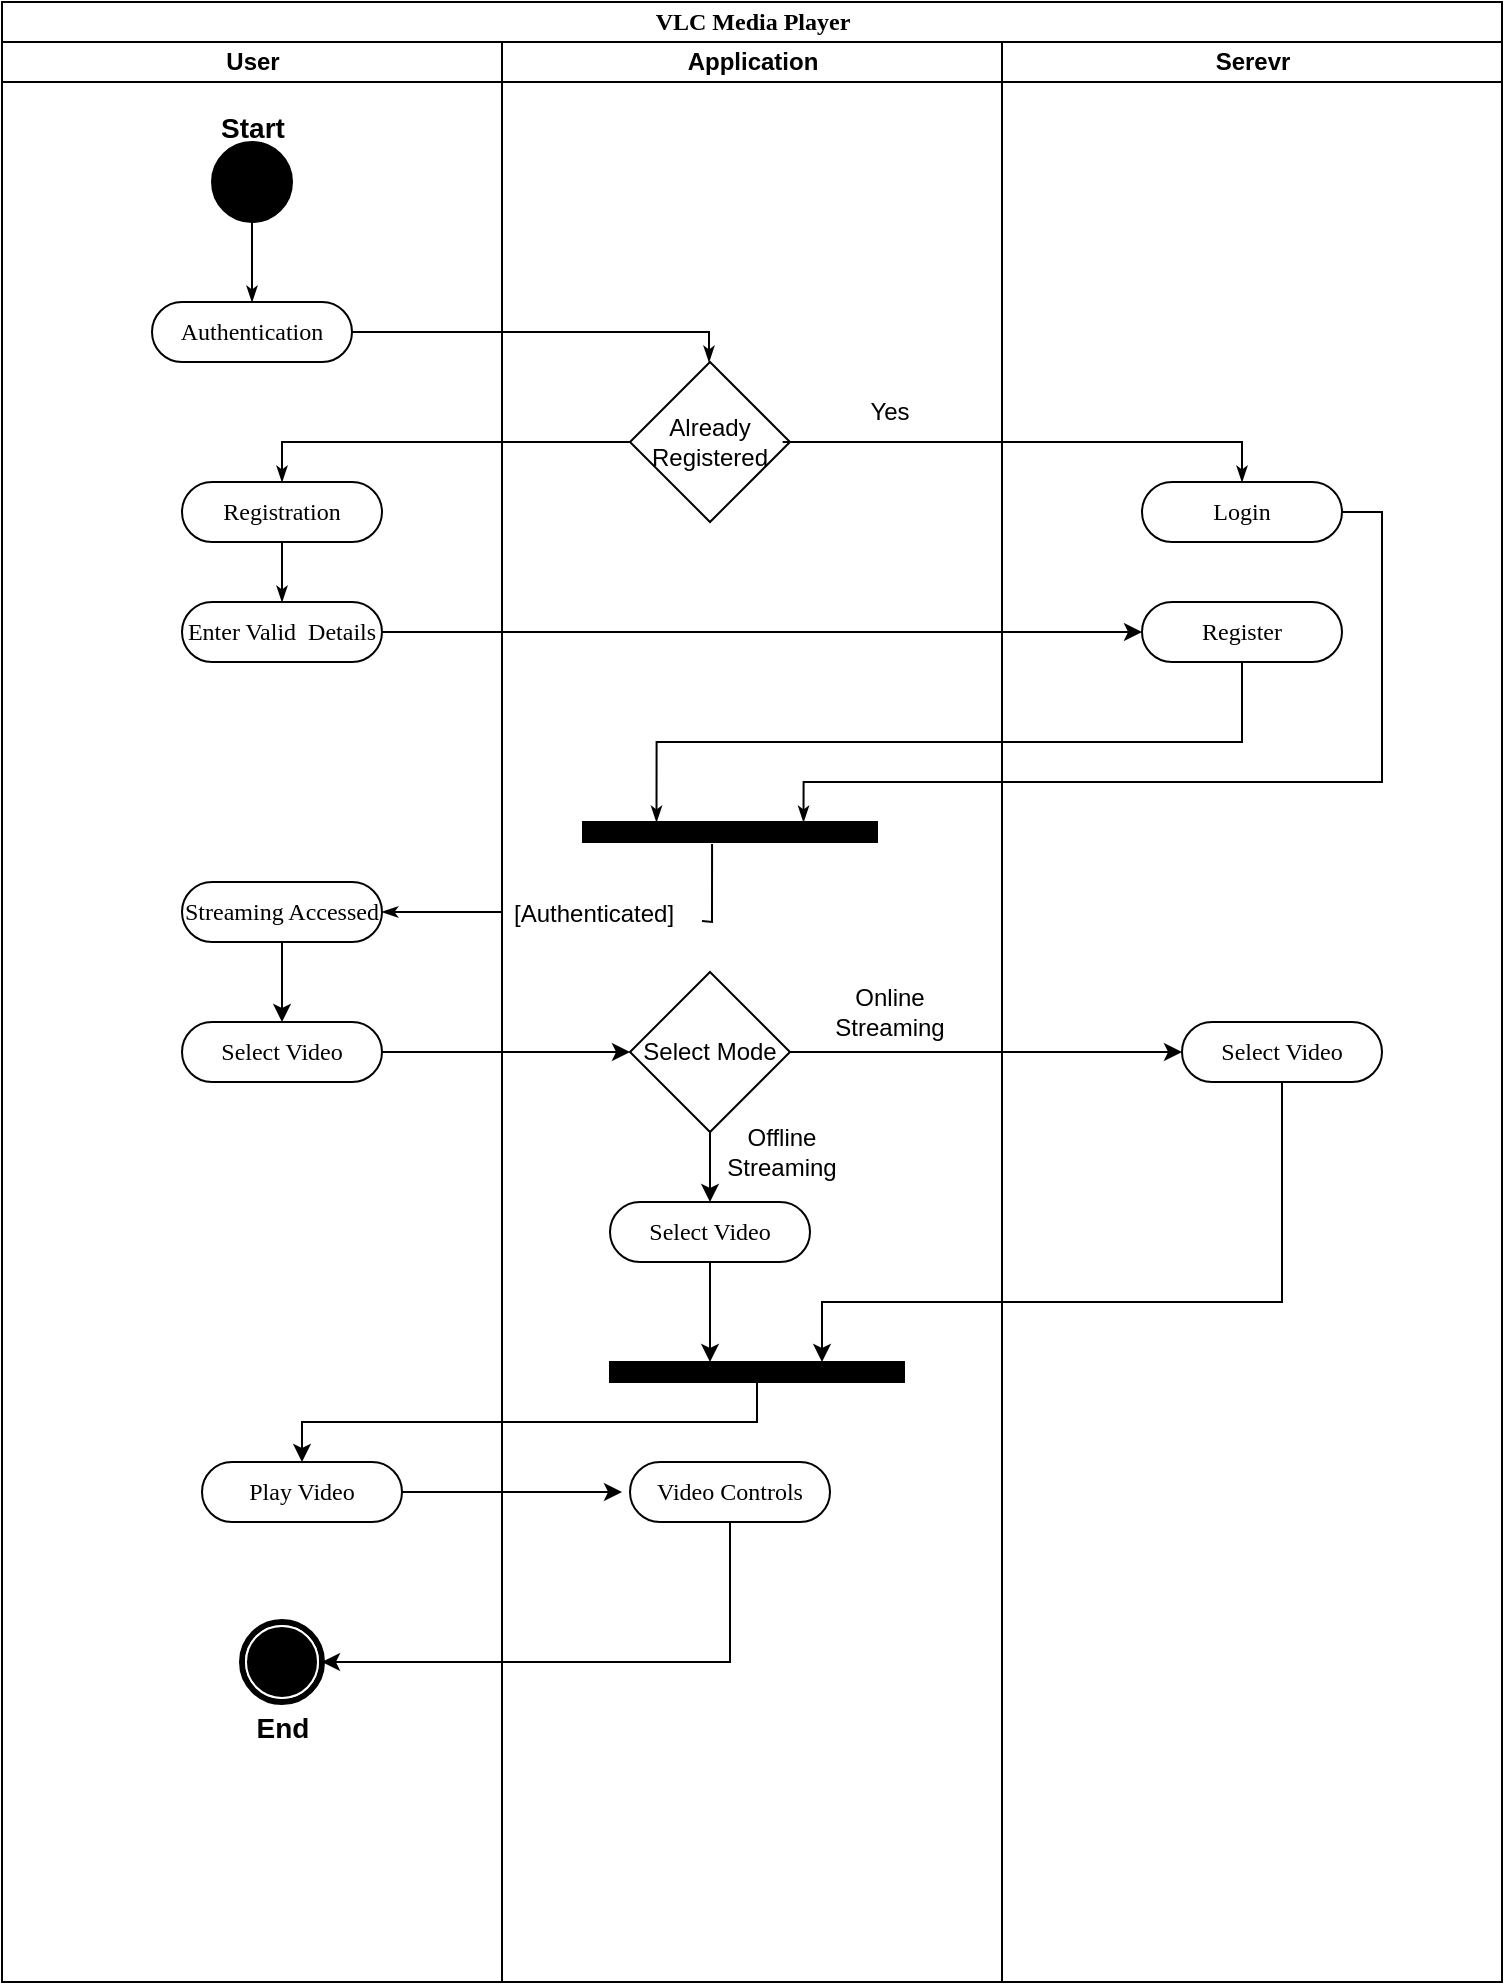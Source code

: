 <mxfile version="16.4.7" type="github">
  <diagram name="Page-1" id="0783ab3e-0a74-02c8-0abd-f7b4e66b4bec">
    <mxGraphModel dx="1422" dy="737" grid="1" gridSize="10" guides="1" tooltips="1" connect="1" arrows="1" fold="1" page="1" pageScale="1" pageWidth="850" pageHeight="1100" background="none" math="0" shadow="0">
      <root>
        <mxCell id="0" />
        <mxCell id="1" parent="0" />
        <mxCell id="1c1d494c118603dd-1" value="VLC Media Player" style="swimlane;html=1;childLayout=stackLayout;startSize=20;rounded=0;shadow=0;comic=0;labelBackgroundColor=none;strokeWidth=1;fontFamily=Verdana;fontSize=12;align=center;" parent="1" vertex="1">
          <mxGeometry x="40" y="20" width="750" height="990" as="geometry" />
        </mxCell>
        <mxCell id="1c1d494c118603dd-2" value="User" style="swimlane;html=1;startSize=20;" parent="1c1d494c118603dd-1" vertex="1">
          <mxGeometry y="20" width="250" height="970" as="geometry" />
        </mxCell>
        <mxCell id="1c1d494c118603dd-34" style="edgeStyle=none;rounded=0;html=1;labelBackgroundColor=none;startArrow=none;startFill=0;startSize=5;endArrow=classicThin;endFill=1;endSize=5;jettySize=auto;orthogonalLoop=1;strokeWidth=1;fontFamily=Verdana;fontSize=12;entryX=0.5;entryY=0;entryDx=0;entryDy=0;" parent="1c1d494c118603dd-2" source="1c1d494c118603dd-6" target="HgtbikXD8rjR1IWfkZl4-27" edge="1">
          <mxGeometry relative="1" as="geometry">
            <mxPoint x="136.25" y="280" as="targetPoint" />
          </mxGeometry>
        </mxCell>
        <mxCell id="1c1d494c118603dd-6" value="Registration" style="rounded=1;whiteSpace=wrap;html=1;shadow=0;comic=0;labelBackgroundColor=none;strokeWidth=1;fontFamily=Verdana;fontSize=12;align=center;arcSize=50;" parent="1c1d494c118603dd-2" vertex="1">
          <mxGeometry x="90" y="220" width="100" height="30" as="geometry" />
        </mxCell>
        <mxCell id="60571a20871a0731-4" value="" style="ellipse;whiteSpace=wrap;html=1;rounded=0;shadow=0;comic=0;labelBackgroundColor=none;strokeWidth=1;fillColor=#000000;fontFamily=Verdana;fontSize=12;align=center;" parent="1c1d494c118603dd-2" vertex="1">
          <mxGeometry x="105" y="50" width="40" height="40" as="geometry" />
        </mxCell>
        <mxCell id="60571a20871a0731-8" value="Authentication" style="rounded=1;whiteSpace=wrap;html=1;shadow=0;comic=0;labelBackgroundColor=none;strokeWidth=1;fontFamily=Verdana;fontSize=12;align=center;arcSize=50;" parent="1c1d494c118603dd-2" vertex="1">
          <mxGeometry x="75" y="130" width="100" height="30" as="geometry" />
        </mxCell>
        <mxCell id="1c1d494c118603dd-27" style="edgeStyle=orthogonalEdgeStyle;rounded=0;html=1;labelBackgroundColor=none;startArrow=none;startFill=0;startSize=5;endArrow=classicThin;endFill=1;endSize=5;jettySize=auto;orthogonalLoop=1;strokeWidth=1;fontFamily=Verdana;fontSize=12" parent="1c1d494c118603dd-2" source="60571a20871a0731-4" target="60571a20871a0731-8" edge="1">
          <mxGeometry relative="1" as="geometry" />
        </mxCell>
        <mxCell id="HgtbikXD8rjR1IWfkZl4-27" value="Enter Valid&amp;nbsp; Details" style="rounded=1;whiteSpace=wrap;html=1;shadow=0;comic=0;labelBackgroundColor=none;strokeWidth=1;fontFamily=Verdana;fontSize=12;align=center;arcSize=50;" vertex="1" parent="1c1d494c118603dd-2">
          <mxGeometry x="90" y="280" width="100" height="30" as="geometry" />
        </mxCell>
        <mxCell id="HgtbikXD8rjR1IWfkZl4-40" value="" style="edgeStyle=orthogonalEdgeStyle;rounded=0;orthogonalLoop=1;jettySize=auto;html=1;" edge="1" parent="1c1d494c118603dd-2" source="HgtbikXD8rjR1IWfkZl4-34" target="HgtbikXD8rjR1IWfkZl4-39">
          <mxGeometry relative="1" as="geometry" />
        </mxCell>
        <mxCell id="HgtbikXD8rjR1IWfkZl4-34" value="Streaming Accessed" style="rounded=1;whiteSpace=wrap;html=1;shadow=0;comic=0;labelBackgroundColor=none;strokeWidth=1;fontFamily=Verdana;fontSize=12;align=center;arcSize=50;" vertex="1" parent="1c1d494c118603dd-2">
          <mxGeometry x="90" y="420" width="100" height="30" as="geometry" />
        </mxCell>
        <mxCell id="HgtbikXD8rjR1IWfkZl4-39" value="Select Video" style="rounded=1;whiteSpace=wrap;html=1;shadow=0;comic=0;labelBackgroundColor=none;strokeWidth=1;fontFamily=Verdana;fontSize=12;align=center;arcSize=50;" vertex="1" parent="1c1d494c118603dd-2">
          <mxGeometry x="90" y="490" width="100" height="30" as="geometry" />
        </mxCell>
        <mxCell id="60571a20871a0731-5" value="" style="shape=mxgraph.bpmn.shape;html=1;verticalLabelPosition=bottom;labelBackgroundColor=#ffffff;verticalAlign=top;perimeter=ellipsePerimeter;outline=end;symbol=terminate;rounded=0;shadow=0;comic=0;strokeWidth=1;fontFamily=Verdana;fontSize=12;align=center;" parent="1c1d494c118603dd-2" vertex="1">
          <mxGeometry x="120" y="790" width="40" height="40" as="geometry" />
        </mxCell>
        <mxCell id="HgtbikXD8rjR1IWfkZl4-49" value="Play Video" style="rounded=1;whiteSpace=wrap;html=1;shadow=0;comic=0;labelBackgroundColor=none;strokeWidth=1;fontFamily=Verdana;fontSize=12;align=center;arcSize=50;" vertex="1" parent="1c1d494c118603dd-2">
          <mxGeometry x="100" y="710" width="100" height="30" as="geometry" />
        </mxCell>
        <mxCell id="HgtbikXD8rjR1IWfkZl4-60" value="&lt;font style=&quot;font-size: 14px&quot;&gt;Start&lt;/font&gt;" style="text;strokeColor=none;fillColor=none;html=1;fontSize=24;fontStyle=1;verticalAlign=middle;align=center;" vertex="1" parent="1c1d494c118603dd-2">
          <mxGeometry x="75" y="20" width="100" height="40" as="geometry" />
        </mxCell>
        <mxCell id="HgtbikXD8rjR1IWfkZl4-61" value="&lt;font style=&quot;font-size: 14px&quot;&gt;End&lt;/font&gt;" style="text;strokeColor=none;fillColor=none;html=1;fontSize=24;fontStyle=1;verticalAlign=middle;align=center;" vertex="1" parent="1c1d494c118603dd-2">
          <mxGeometry x="90" y="820" width="100" height="40" as="geometry" />
        </mxCell>
        <mxCell id="1c1d494c118603dd-3" value="Application" style="swimlane;html=1;startSize=20;" parent="1c1d494c118603dd-1" vertex="1">
          <mxGeometry x="250" y="20" width="250" height="970" as="geometry" />
        </mxCell>
        <mxCell id="1c1d494c118603dd-12" value="" style="whiteSpace=wrap;html=1;rounded=0;shadow=0;comic=0;labelBackgroundColor=none;strokeWidth=1;fillColor=#000000;fontFamily=Verdana;fontSize=12;align=center;rotation=0;" parent="1c1d494c118603dd-3" vertex="1">
          <mxGeometry x="40.5" y="390" width="147" height="10" as="geometry" />
        </mxCell>
        <mxCell id="HgtbikXD8rjR1IWfkZl4-1" value="Already Registered" style="rhombus;whiteSpace=wrap;html=1;" vertex="1" parent="1c1d494c118603dd-3">
          <mxGeometry x="64" y="160" width="80" height="80" as="geometry" />
        </mxCell>
        <mxCell id="HgtbikXD8rjR1IWfkZl4-2" value="Yes" style="text;html=1;strokeColor=none;fillColor=none;align=center;verticalAlign=middle;whiteSpace=wrap;rounded=0;" vertex="1" parent="1c1d494c118603dd-3">
          <mxGeometry x="164" y="170" width="60" height="30" as="geometry" />
        </mxCell>
        <mxCell id="HgtbikXD8rjR1IWfkZl4-32" value="[Authenticated]" style="text;strokeColor=none;fillColor=none;align=left;verticalAlign=top;spacingLeft=4;spacingRight=4;overflow=hidden;rotatable=0;points=[[0,0.5],[1,0.5]];portConstraint=eastwest;" vertex="1" parent="1c1d494c118603dd-3">
          <mxGeometry y="422" width="100" height="26" as="geometry" />
        </mxCell>
        <mxCell id="HgtbikXD8rjR1IWfkZl4-33" value="" style="edgeStyle=none;rounded=0;html=1;labelBackgroundColor=none;startArrow=none;startFill=0;startSize=5;endArrow=none;endFill=1;endSize=5;jettySize=auto;orthogonalLoop=1;strokeWidth=1;fontFamily=Verdana;fontSize=12;exitX=0.439;exitY=1.1;exitDx=0;exitDy=0;exitPerimeter=0;" edge="1" parent="1c1d494c118603dd-3" source="1c1d494c118603dd-12" target="HgtbikXD8rjR1IWfkZl4-32">
          <mxGeometry relative="1" as="geometry">
            <mxPoint x="400" y="435" as="sourcePoint" />
            <mxPoint x="190" y="480" as="targetPoint" />
            <Array as="points">
              <mxPoint x="105" y="440" />
            </Array>
          </mxGeometry>
        </mxCell>
        <mxCell id="HgtbikXD8rjR1IWfkZl4-42" value="Select Mode" style="rhombus;whiteSpace=wrap;html=1;" vertex="1" parent="1c1d494c118603dd-3">
          <mxGeometry x="64" y="465" width="80" height="80" as="geometry" />
        </mxCell>
        <mxCell id="HgtbikXD8rjR1IWfkZl4-44" value="Online Streaming" style="text;html=1;strokeColor=none;fillColor=none;align=center;verticalAlign=middle;whiteSpace=wrap;rounded=0;" vertex="1" parent="1c1d494c118603dd-3">
          <mxGeometry x="164" y="470" width="60" height="30" as="geometry" />
        </mxCell>
        <mxCell id="HgtbikXD8rjR1IWfkZl4-46" value="Select Video" style="rounded=1;whiteSpace=wrap;html=1;shadow=0;comic=0;labelBackgroundColor=none;strokeWidth=1;fontFamily=Verdana;fontSize=12;align=center;arcSize=50;" vertex="1" parent="1c1d494c118603dd-3">
          <mxGeometry x="54" y="580" width="100" height="30" as="geometry" />
        </mxCell>
        <mxCell id="HgtbikXD8rjR1IWfkZl4-47" value="Offline Streaming" style="text;html=1;strokeColor=none;fillColor=none;align=center;verticalAlign=middle;whiteSpace=wrap;rounded=0;" vertex="1" parent="1c1d494c118603dd-3">
          <mxGeometry x="110" y="540" width="60" height="30" as="geometry" />
        </mxCell>
        <mxCell id="HgtbikXD8rjR1IWfkZl4-55" value="" style="whiteSpace=wrap;html=1;rounded=0;shadow=0;comic=0;labelBackgroundColor=none;strokeWidth=1;fillColor=#000000;fontFamily=Verdana;fontSize=12;align=center;rotation=0;" vertex="1" parent="1c1d494c118603dd-3">
          <mxGeometry x="54" y="660" width="147" height="10" as="geometry" />
        </mxCell>
        <mxCell id="HgtbikXD8rjR1IWfkZl4-58" value="Video Controls" style="rounded=1;whiteSpace=wrap;html=1;shadow=0;comic=0;labelBackgroundColor=none;strokeWidth=1;fontFamily=Verdana;fontSize=12;align=center;arcSize=50;" vertex="1" parent="1c1d494c118603dd-3">
          <mxGeometry x="64" y="710" width="100" height="30" as="geometry" />
        </mxCell>
        <mxCell id="1c1d494c118603dd-4" value="Serevr" style="swimlane;html=1;startSize=20;" parent="1c1d494c118603dd-1" vertex="1">
          <mxGeometry x="500" y="20" width="250" height="970" as="geometry" />
        </mxCell>
        <mxCell id="1c1d494c118603dd-5" value="Login" style="rounded=1;whiteSpace=wrap;html=1;shadow=0;comic=0;labelBackgroundColor=none;strokeWidth=1;fontFamily=Verdana;fontSize=12;align=center;arcSize=50;" parent="1c1d494c118603dd-4" vertex="1">
          <mxGeometry x="70" y="220" width="100" height="30" as="geometry" />
        </mxCell>
        <mxCell id="1c1d494c118603dd-8" value="Select Video" style="rounded=1;whiteSpace=wrap;html=1;shadow=0;comic=0;labelBackgroundColor=none;strokeWidth=1;fontFamily=Verdana;fontSize=12;align=center;arcSize=50;" parent="1c1d494c118603dd-4" vertex="1">
          <mxGeometry x="90" y="490" width="100" height="30" as="geometry" />
        </mxCell>
        <mxCell id="HgtbikXD8rjR1IWfkZl4-31" value="Register" style="rounded=1;whiteSpace=wrap;html=1;shadow=0;comic=0;labelBackgroundColor=none;strokeWidth=1;fontFamily=Verdana;fontSize=12;align=center;arcSize=50;" vertex="1" parent="1c1d494c118603dd-4">
          <mxGeometry x="70" y="280" width="100" height="30" as="geometry" />
        </mxCell>
        <mxCell id="1c1d494c118603dd-28" style="edgeStyle=orthogonalEdgeStyle;rounded=0;html=1;entryX=0.5;entryY=0;labelBackgroundColor=none;startArrow=none;startFill=0;startSize=5;endArrow=classicThin;endFill=1;endSize=5;jettySize=auto;orthogonalLoop=1;strokeWidth=1;fontFamily=Verdana;fontSize=12" parent="1c1d494c118603dd-1" source="60571a20871a0731-8" edge="1">
          <mxGeometry relative="1" as="geometry">
            <Array as="points">
              <mxPoint x="354" y="165" />
            </Array>
            <mxPoint x="353.5" y="180" as="targetPoint" />
          </mxGeometry>
        </mxCell>
        <mxCell id="1c1d494c118603dd-29" style="edgeStyle=orthogonalEdgeStyle;rounded=0;html=1;exitX=0.954;exitY=0.5;labelBackgroundColor=none;startArrow=none;startFill=0;startSize=5;endArrow=classicThin;endFill=1;endSize=5;jettySize=auto;orthogonalLoop=1;strokeWidth=1;fontFamily=Verdana;fontSize=12;exitDx=0;exitDy=0;exitPerimeter=0;" parent="1c1d494c118603dd-1" source="HgtbikXD8rjR1IWfkZl4-1" target="1c1d494c118603dd-5" edge="1">
          <mxGeometry relative="1" as="geometry">
            <Array as="points">
              <mxPoint x="620" y="220" />
            </Array>
            <mxPoint x="390.25" y="190" as="sourcePoint" />
          </mxGeometry>
        </mxCell>
        <mxCell id="1c1d494c118603dd-30" style="edgeStyle=orthogonalEdgeStyle;rounded=0;html=1;exitX=0;exitY=0.5;entryX=0.5;entryY=0;labelBackgroundColor=none;startArrow=none;startFill=0;startSize=5;endArrow=classicThin;endFill=1;endSize=5;jettySize=auto;orthogonalLoop=1;strokeWidth=1;fontFamily=Verdana;fontSize=12;exitDx=0;exitDy=0;" parent="1c1d494c118603dd-1" source="HgtbikXD8rjR1IWfkZl4-1" target="1c1d494c118603dd-6" edge="1">
          <mxGeometry relative="1" as="geometry">
            <Array as="points">
              <mxPoint x="140" y="220" />
            </Array>
            <mxPoint x="316.75" y="190" as="sourcePoint" />
          </mxGeometry>
        </mxCell>
        <mxCell id="1c1d494c118603dd-31" style="edgeStyle=orthogonalEdgeStyle;rounded=0;html=1;entryX=0.75;entryY=0;labelBackgroundColor=none;startArrow=none;startFill=0;startSize=5;endArrow=classicThin;endFill=1;endSize=5;jettySize=auto;orthogonalLoop=1;strokeWidth=1;fontFamily=Verdana;fontSize=12;exitX=1;exitY=0.5;exitDx=0;exitDy=0;" parent="1c1d494c118603dd-1" source="1c1d494c118603dd-5" target="1c1d494c118603dd-12" edge="1">
          <mxGeometry relative="1" as="geometry">
            <mxPoint x="465" y="395" as="sourcePoint" />
            <Array as="points">
              <mxPoint x="690" y="255" />
              <mxPoint x="690" y="390" />
              <mxPoint x="400" y="390" />
            </Array>
          </mxGeometry>
        </mxCell>
        <mxCell id="1c1d494c118603dd-32" style="edgeStyle=orthogonalEdgeStyle;rounded=0;html=1;entryX=0.25;entryY=0;labelBackgroundColor=none;startArrow=none;startFill=0;startSize=5;endArrow=classicThin;endFill=1;endSize=5;jettySize=auto;orthogonalLoop=1;strokeWidth=1;fontFamily=Verdana;fontSize=12;exitX=0.5;exitY=1;exitDx=0;exitDy=0;" parent="1c1d494c118603dd-1" source="HgtbikXD8rjR1IWfkZl4-31" target="1c1d494c118603dd-12" edge="1">
          <mxGeometry relative="1" as="geometry">
            <mxPoint x="280" y="400" as="sourcePoint" />
          </mxGeometry>
        </mxCell>
        <mxCell id="1c1d494c118603dd-39" style="edgeStyle=none;rounded=0;html=1;labelBackgroundColor=none;startArrow=none;startFill=0;startSize=5;endArrow=classicThin;endFill=1;endSize=5;jettySize=auto;orthogonalLoop=1;strokeWidth=1;fontFamily=Verdana;fontSize=12;entryX=1;entryY=0.5;entryDx=0;entryDy=0;exitX=0;exitY=0.5;exitDx=0;exitDy=0;" parent="1c1d494c118603dd-1" source="HgtbikXD8rjR1IWfkZl4-32" target="HgtbikXD8rjR1IWfkZl4-34" edge="1">
          <mxGeometry relative="1" as="geometry">
            <mxPoint x="360" y="415" as="sourcePoint" />
            <mxPoint x="180" y="460" as="targetPoint" />
            <Array as="points">
              <mxPoint x="230" y="455" />
            </Array>
          </mxGeometry>
        </mxCell>
        <mxCell id="HgtbikXD8rjR1IWfkZl4-41" style="edgeStyle=orthogonalEdgeStyle;rounded=0;orthogonalLoop=1;jettySize=auto;html=1;" edge="1" parent="1c1d494c118603dd-1" source="HgtbikXD8rjR1IWfkZl4-39" target="HgtbikXD8rjR1IWfkZl4-42">
          <mxGeometry relative="1" as="geometry">
            <mxPoint x="320" y="525" as="targetPoint" />
          </mxGeometry>
        </mxCell>
        <mxCell id="HgtbikXD8rjR1IWfkZl4-56" style="edgeStyle=orthogonalEdgeStyle;rounded=0;orthogonalLoop=1;jettySize=auto;html=1;" edge="1" parent="1c1d494c118603dd-1" source="HgtbikXD8rjR1IWfkZl4-55" target="HgtbikXD8rjR1IWfkZl4-49">
          <mxGeometry relative="1" as="geometry">
            <Array as="points">
              <mxPoint x="378" y="710" />
              <mxPoint x="150" y="710" />
            </Array>
          </mxGeometry>
        </mxCell>
        <mxCell id="HgtbikXD8rjR1IWfkZl4-59" style="edgeStyle=orthogonalEdgeStyle;rounded=0;orthogonalLoop=1;jettySize=auto;html=1;entryX=1;entryY=0.5;entryDx=0;entryDy=0;" edge="1" parent="1c1d494c118603dd-1" source="HgtbikXD8rjR1IWfkZl4-58" target="60571a20871a0731-5">
          <mxGeometry relative="1" as="geometry">
            <Array as="points">
              <mxPoint x="364" y="830" />
            </Array>
          </mxGeometry>
        </mxCell>
        <mxCell id="HgtbikXD8rjR1IWfkZl4-30" style="edgeStyle=orthogonalEdgeStyle;rounded=0;orthogonalLoop=1;jettySize=auto;html=1;" edge="1" parent="1" source="HgtbikXD8rjR1IWfkZl4-27">
          <mxGeometry relative="1" as="geometry">
            <mxPoint x="610" y="335" as="targetPoint" />
          </mxGeometry>
        </mxCell>
        <mxCell id="HgtbikXD8rjR1IWfkZl4-43" style="edgeStyle=orthogonalEdgeStyle;rounded=0;orthogonalLoop=1;jettySize=auto;html=1;" edge="1" parent="1" source="HgtbikXD8rjR1IWfkZl4-42">
          <mxGeometry relative="1" as="geometry">
            <mxPoint x="630" y="545" as="targetPoint" />
          </mxGeometry>
        </mxCell>
        <mxCell id="HgtbikXD8rjR1IWfkZl4-45" style="edgeStyle=orthogonalEdgeStyle;rounded=0;orthogonalLoop=1;jettySize=auto;html=1;" edge="1" parent="1" source="HgtbikXD8rjR1IWfkZl4-42">
          <mxGeometry relative="1" as="geometry">
            <mxPoint x="394" y="620" as="targetPoint" />
          </mxGeometry>
        </mxCell>
        <mxCell id="HgtbikXD8rjR1IWfkZl4-48" style="edgeStyle=orthogonalEdgeStyle;rounded=0;orthogonalLoop=1;jettySize=auto;html=1;" edge="1" parent="1" source="1c1d494c118603dd-8">
          <mxGeometry relative="1" as="geometry">
            <mxPoint x="450" y="700" as="targetPoint" />
            <Array as="points">
              <mxPoint x="680" y="670" />
              <mxPoint x="450" y="670" />
            </Array>
          </mxGeometry>
        </mxCell>
        <mxCell id="HgtbikXD8rjR1IWfkZl4-50" style="edgeStyle=orthogonalEdgeStyle;rounded=0;orthogonalLoop=1;jettySize=auto;html=1;" edge="1" parent="1" source="HgtbikXD8rjR1IWfkZl4-46">
          <mxGeometry relative="1" as="geometry">
            <mxPoint x="394" y="700" as="targetPoint" />
          </mxGeometry>
        </mxCell>
        <mxCell id="HgtbikXD8rjR1IWfkZl4-57" style="edgeStyle=orthogonalEdgeStyle;rounded=0;orthogonalLoop=1;jettySize=auto;html=1;" edge="1" parent="1" source="HgtbikXD8rjR1IWfkZl4-49">
          <mxGeometry relative="1" as="geometry">
            <mxPoint x="350" y="765" as="targetPoint" />
          </mxGeometry>
        </mxCell>
      </root>
    </mxGraphModel>
  </diagram>
</mxfile>
